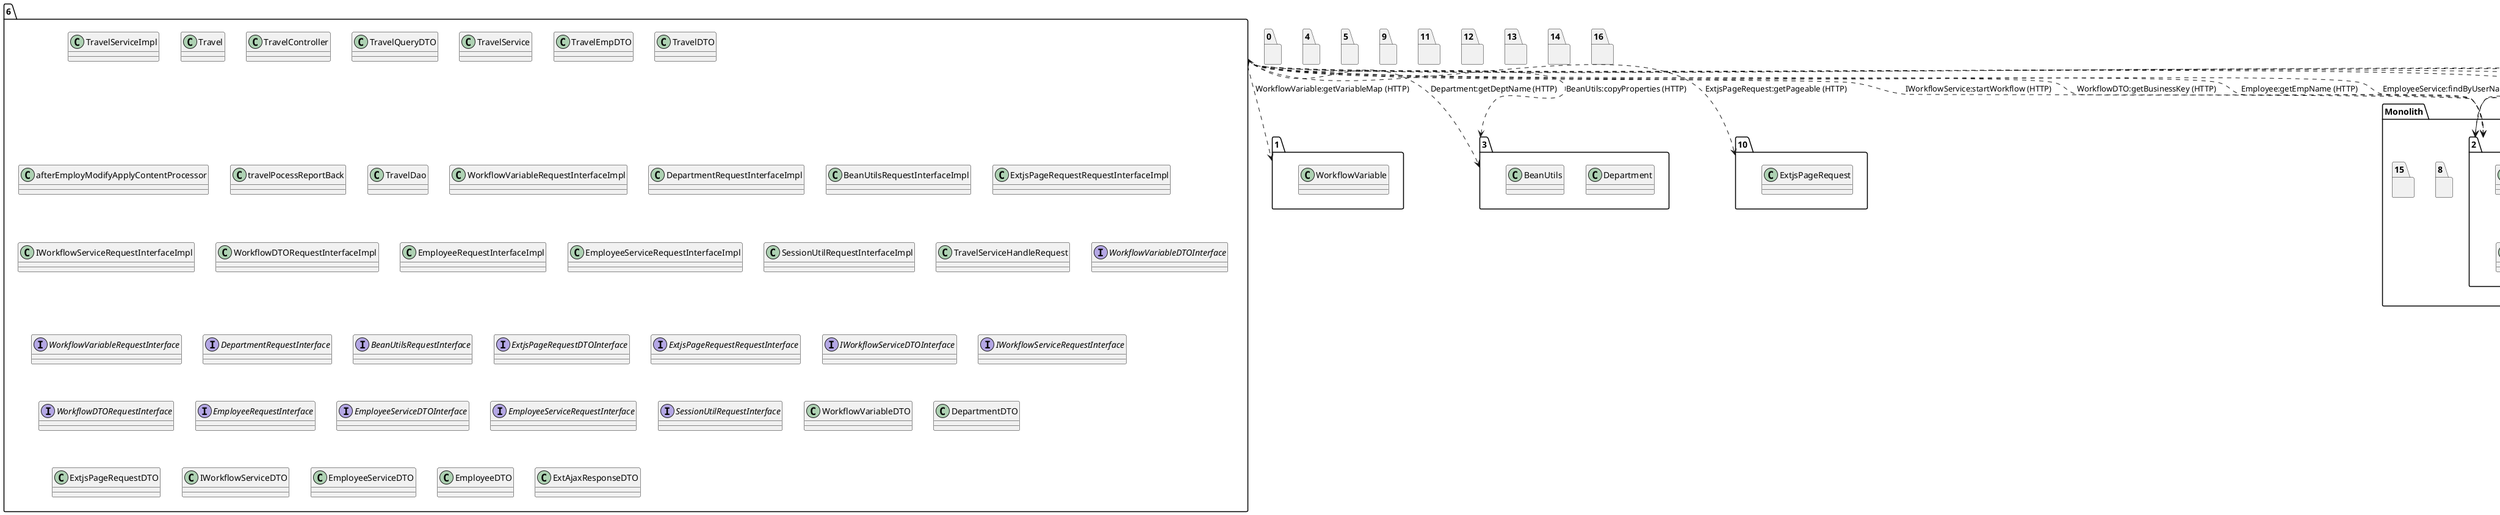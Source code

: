@startuml
package "6"{
class TravelServiceImpl
class Travel
class TravelController
class TravelQueryDTO
class TravelService
class TravelEmpDTO
class TravelDTO
class afterEmployModifyApplyContentProcessor
class travelPocessReportBack
class TravelDao
class WorkflowVariableRequestInterfaceImpl
class DepartmentRequestInterfaceImpl
class BeanUtilsRequestInterfaceImpl
class ExtjsPageRequestRequestInterfaceImpl
class IWorkflowServiceRequestInterfaceImpl
class WorkflowDTORequestInterfaceImpl
class EmployeeRequestInterfaceImpl
class EmployeeServiceRequestInterfaceImpl
class SessionUtilRequestInterfaceImpl
class TravelServiceHandleRequest
interface WorkflowVariableDTOInterface
interface WorkflowVariableRequestInterface
interface DepartmentRequestInterface
interface BeanUtilsRequestInterface
interface ExtjsPageRequestDTOInterface
interface ExtjsPageRequestRequestInterface
interface IWorkflowServiceDTOInterface
interface IWorkflowServiceRequestInterface
interface WorkflowDTORequestInterface
interface EmployeeRequestInterface
interface EmployeeServiceDTOInterface
interface EmployeeServiceRequestInterface
interface SessionUtilRequestInterface
class WorkflowVariableDTO
class DepartmentDTO
class ExtjsPageRequestDTO
class IWorkflowServiceDTO
class EmployeeServiceDTO
class EmployeeDTO
class ExtAjaxResponseDTO
}
package "0"{
}
package "1"{
class WorkflowVariable
}
package "3"{
class Department
class BeanUtils
}
package "4"{
}
package "5"{
}
package "9"{
}
package "10"{
class ExtjsPageRequest
}
package "11"{
}
package "12"{
}
package "13"{
}
package "14"{
}
package "16"{
}
package "Monolith" {
package "2"{
class IWorkflowService
class WorkflowDTO
class Employee
class EmployeeService
class SessionUtil
class EmployeeService
class Employee
}
package "7"{
class workController
}
package "8"{
}
package "15"{
}
}
"6"..>"1":WorkflowVariable:getVariableMap (HTTP)
"6"..>"3":Department:getDeptName (HTTP)
"6"..>"3":BeanUtils:copyProperties (HTTP)
"6"..>"10":ExtjsPageRequest:getPageable (HTTP)
"6"..>"2":IWorkflowService:startWorkflow (HTTP)
"6"..>"2":WorkflowDTO:getBusinessKey (HTTP)
"6"..>"2":Employee:getEmpName (HTTP)
"6"..>"2":EmployeeService:findByUserName (HTTP)
"6"..>"2":SessionUtil:getUserName (HTTP)
"6"..>"2":EmployeeService:findByEmpNameAndEmpNo (HTTP)
"6"..>"2":Employee:getUserName (HTTP)
"7"..>"6":TravelService:findTotalTravelAllowance (HTTP)
@enduml